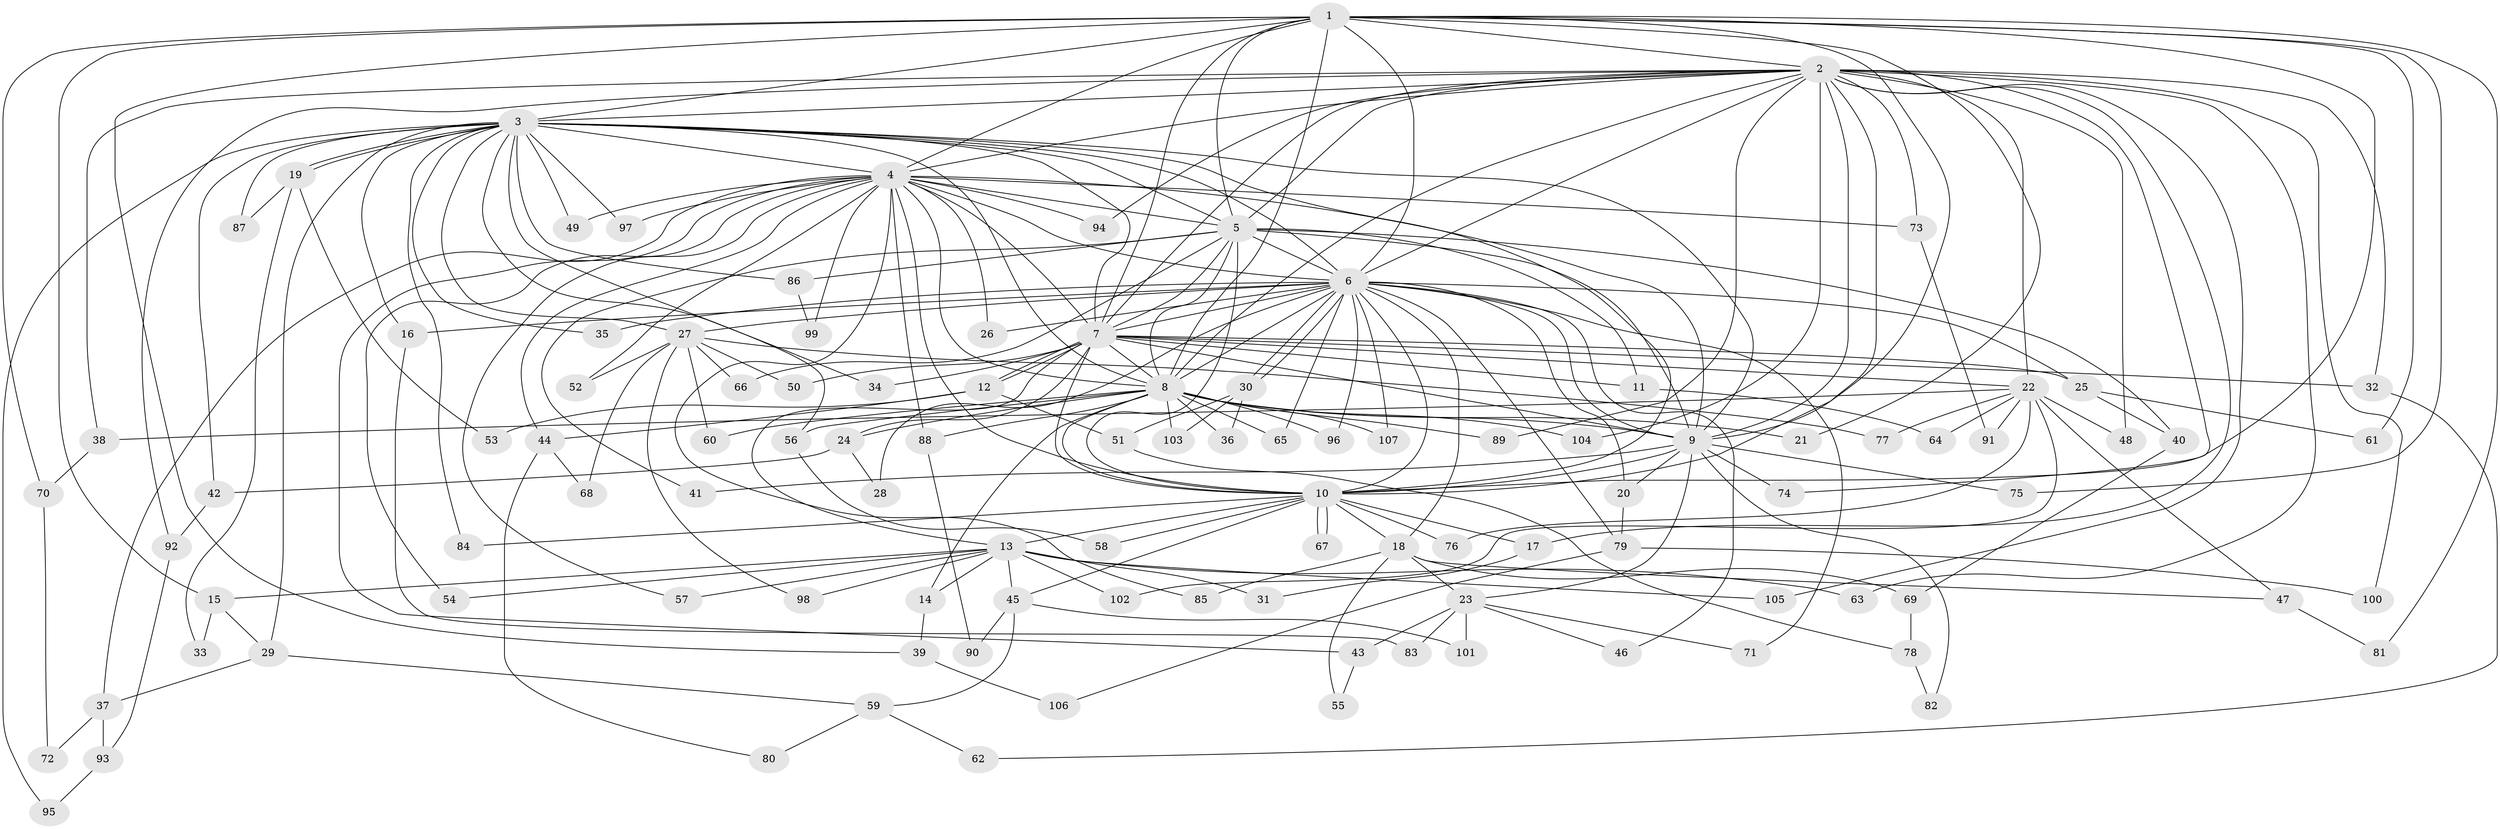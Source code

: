 // coarse degree distribution, {15: 0.024390243902439025, 26: 0.012195121951219513, 29: 0.012195121951219513, 22: 0.012195121951219513, 12: 0.012195121951219513, 21: 0.012195121951219513, 19: 0.012195121951219513, 3: 0.15853658536585366, 5: 0.04878048780487805, 14: 0.012195121951219513, 7: 0.024390243902439025, 2: 0.524390243902439, 11: 0.012195121951219513, 8: 0.012195121951219513, 4: 0.07317073170731707, 9: 0.012195121951219513, 1: 0.024390243902439025}
// Generated by graph-tools (version 1.1) at 2025/23/03/03/25 07:23:38]
// undirected, 107 vertices, 239 edges
graph export_dot {
graph [start="1"]
  node [color=gray90,style=filled];
  1;
  2;
  3;
  4;
  5;
  6;
  7;
  8;
  9;
  10;
  11;
  12;
  13;
  14;
  15;
  16;
  17;
  18;
  19;
  20;
  21;
  22;
  23;
  24;
  25;
  26;
  27;
  28;
  29;
  30;
  31;
  32;
  33;
  34;
  35;
  36;
  37;
  38;
  39;
  40;
  41;
  42;
  43;
  44;
  45;
  46;
  47;
  48;
  49;
  50;
  51;
  52;
  53;
  54;
  55;
  56;
  57;
  58;
  59;
  60;
  61;
  62;
  63;
  64;
  65;
  66;
  67;
  68;
  69;
  70;
  71;
  72;
  73;
  74;
  75;
  76;
  77;
  78;
  79;
  80;
  81;
  82;
  83;
  84;
  85;
  86;
  87;
  88;
  89;
  90;
  91;
  92;
  93;
  94;
  95;
  96;
  97;
  98;
  99;
  100;
  101;
  102;
  103;
  104;
  105;
  106;
  107;
  1 -- 2;
  1 -- 3;
  1 -- 4;
  1 -- 5;
  1 -- 6;
  1 -- 7;
  1 -- 8;
  1 -- 9;
  1 -- 10;
  1 -- 15;
  1 -- 21;
  1 -- 39;
  1 -- 61;
  1 -- 70;
  1 -- 75;
  1 -- 81;
  2 -- 3;
  2 -- 4;
  2 -- 5;
  2 -- 6;
  2 -- 7;
  2 -- 8;
  2 -- 9;
  2 -- 10;
  2 -- 17;
  2 -- 22;
  2 -- 32;
  2 -- 38;
  2 -- 48;
  2 -- 63;
  2 -- 73;
  2 -- 74;
  2 -- 89;
  2 -- 92;
  2 -- 94;
  2 -- 100;
  2 -- 104;
  2 -- 105;
  3 -- 4;
  3 -- 5;
  3 -- 6;
  3 -- 7;
  3 -- 8;
  3 -- 9;
  3 -- 10;
  3 -- 16;
  3 -- 19;
  3 -- 19;
  3 -- 27;
  3 -- 29;
  3 -- 34;
  3 -- 35;
  3 -- 42;
  3 -- 49;
  3 -- 56;
  3 -- 84;
  3 -- 86;
  3 -- 87;
  3 -- 95;
  3 -- 97;
  4 -- 5;
  4 -- 6;
  4 -- 7;
  4 -- 8;
  4 -- 9;
  4 -- 10;
  4 -- 26;
  4 -- 37;
  4 -- 43;
  4 -- 44;
  4 -- 49;
  4 -- 52;
  4 -- 54;
  4 -- 57;
  4 -- 73;
  4 -- 85;
  4 -- 88;
  4 -- 94;
  4 -- 97;
  4 -- 99;
  5 -- 6;
  5 -- 7;
  5 -- 8;
  5 -- 9;
  5 -- 10;
  5 -- 11;
  5 -- 40;
  5 -- 41;
  5 -- 66;
  5 -- 86;
  6 -- 7;
  6 -- 8;
  6 -- 9;
  6 -- 10;
  6 -- 16;
  6 -- 18;
  6 -- 20;
  6 -- 25;
  6 -- 26;
  6 -- 27;
  6 -- 28;
  6 -- 30;
  6 -- 30;
  6 -- 35;
  6 -- 46;
  6 -- 65;
  6 -- 71;
  6 -- 79;
  6 -- 96;
  6 -- 107;
  7 -- 8;
  7 -- 9;
  7 -- 10;
  7 -- 11;
  7 -- 12;
  7 -- 12;
  7 -- 13;
  7 -- 22;
  7 -- 24;
  7 -- 25;
  7 -- 32;
  7 -- 34;
  7 -- 50;
  8 -- 9;
  8 -- 10;
  8 -- 14;
  8 -- 21;
  8 -- 24;
  8 -- 36;
  8 -- 56;
  8 -- 60;
  8 -- 65;
  8 -- 88;
  8 -- 89;
  8 -- 96;
  8 -- 103;
  8 -- 104;
  8 -- 107;
  9 -- 10;
  9 -- 20;
  9 -- 23;
  9 -- 41;
  9 -- 74;
  9 -- 75;
  9 -- 82;
  10 -- 13;
  10 -- 17;
  10 -- 18;
  10 -- 45;
  10 -- 58;
  10 -- 67;
  10 -- 67;
  10 -- 76;
  10 -- 84;
  11 -- 64;
  12 -- 44;
  12 -- 51;
  12 -- 53;
  13 -- 14;
  13 -- 15;
  13 -- 31;
  13 -- 45;
  13 -- 54;
  13 -- 57;
  13 -- 63;
  13 -- 98;
  13 -- 102;
  13 -- 105;
  14 -- 39;
  15 -- 29;
  15 -- 33;
  16 -- 83;
  17 -- 31;
  18 -- 23;
  18 -- 47;
  18 -- 55;
  18 -- 69;
  18 -- 85;
  19 -- 33;
  19 -- 53;
  19 -- 87;
  20 -- 79;
  22 -- 38;
  22 -- 47;
  22 -- 48;
  22 -- 64;
  22 -- 76;
  22 -- 77;
  22 -- 91;
  22 -- 102;
  23 -- 43;
  23 -- 46;
  23 -- 71;
  23 -- 83;
  23 -- 101;
  24 -- 28;
  24 -- 42;
  25 -- 40;
  25 -- 61;
  27 -- 50;
  27 -- 52;
  27 -- 60;
  27 -- 66;
  27 -- 68;
  27 -- 77;
  27 -- 98;
  29 -- 37;
  29 -- 59;
  30 -- 36;
  30 -- 51;
  30 -- 103;
  32 -- 62;
  37 -- 72;
  37 -- 93;
  38 -- 70;
  39 -- 106;
  40 -- 69;
  42 -- 92;
  43 -- 55;
  44 -- 68;
  44 -- 80;
  45 -- 59;
  45 -- 90;
  45 -- 101;
  47 -- 81;
  51 -- 78;
  56 -- 58;
  59 -- 62;
  59 -- 80;
  69 -- 78;
  70 -- 72;
  73 -- 91;
  78 -- 82;
  79 -- 100;
  79 -- 106;
  86 -- 99;
  88 -- 90;
  92 -- 93;
  93 -- 95;
}
